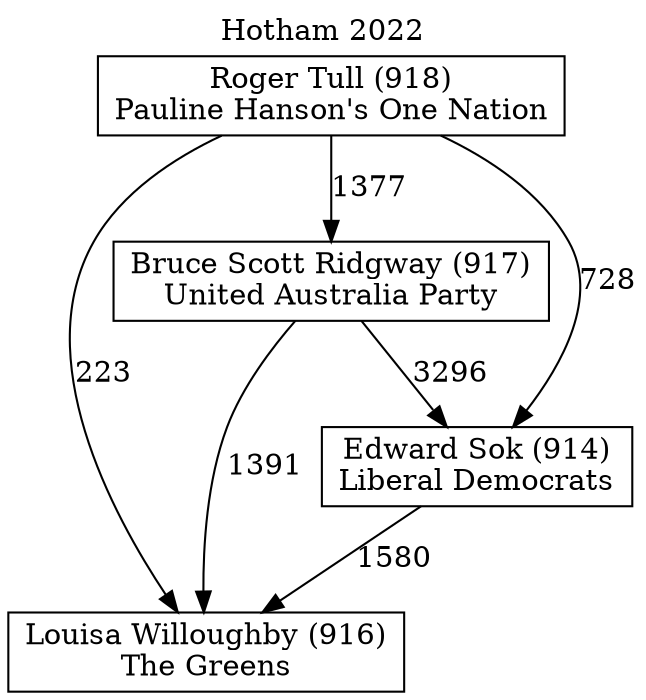 // House preference flow
digraph "Louisa Willoughby (916)_Hotham_2022" {
	graph [label="Hotham 2022" labelloc=t mclimit=10]
	node [shape=box]
	"Louisa Willoughby (916)" [label="Louisa Willoughby (916)
The Greens"]
	"Bruce Scott Ridgway (917)" [label="Bruce Scott Ridgway (917)
United Australia Party"]
	"Roger Tull (918)" [label="Roger Tull (918)
Pauline Hanson's One Nation"]
	"Edward Sok (914)" [label="Edward Sok (914)
Liberal Democrats"]
	"Bruce Scott Ridgway (917)" -> "Louisa Willoughby (916)" [label=1391]
	"Edward Sok (914)" -> "Louisa Willoughby (916)" [label=1580]
	"Roger Tull (918)" -> "Louisa Willoughby (916)" [label=223]
	"Bruce Scott Ridgway (917)" -> "Edward Sok (914)" [label=3296]
	"Roger Tull (918)" -> "Edward Sok (914)" [label=728]
	"Roger Tull (918)" -> "Bruce Scott Ridgway (917)" [label=1377]
}
